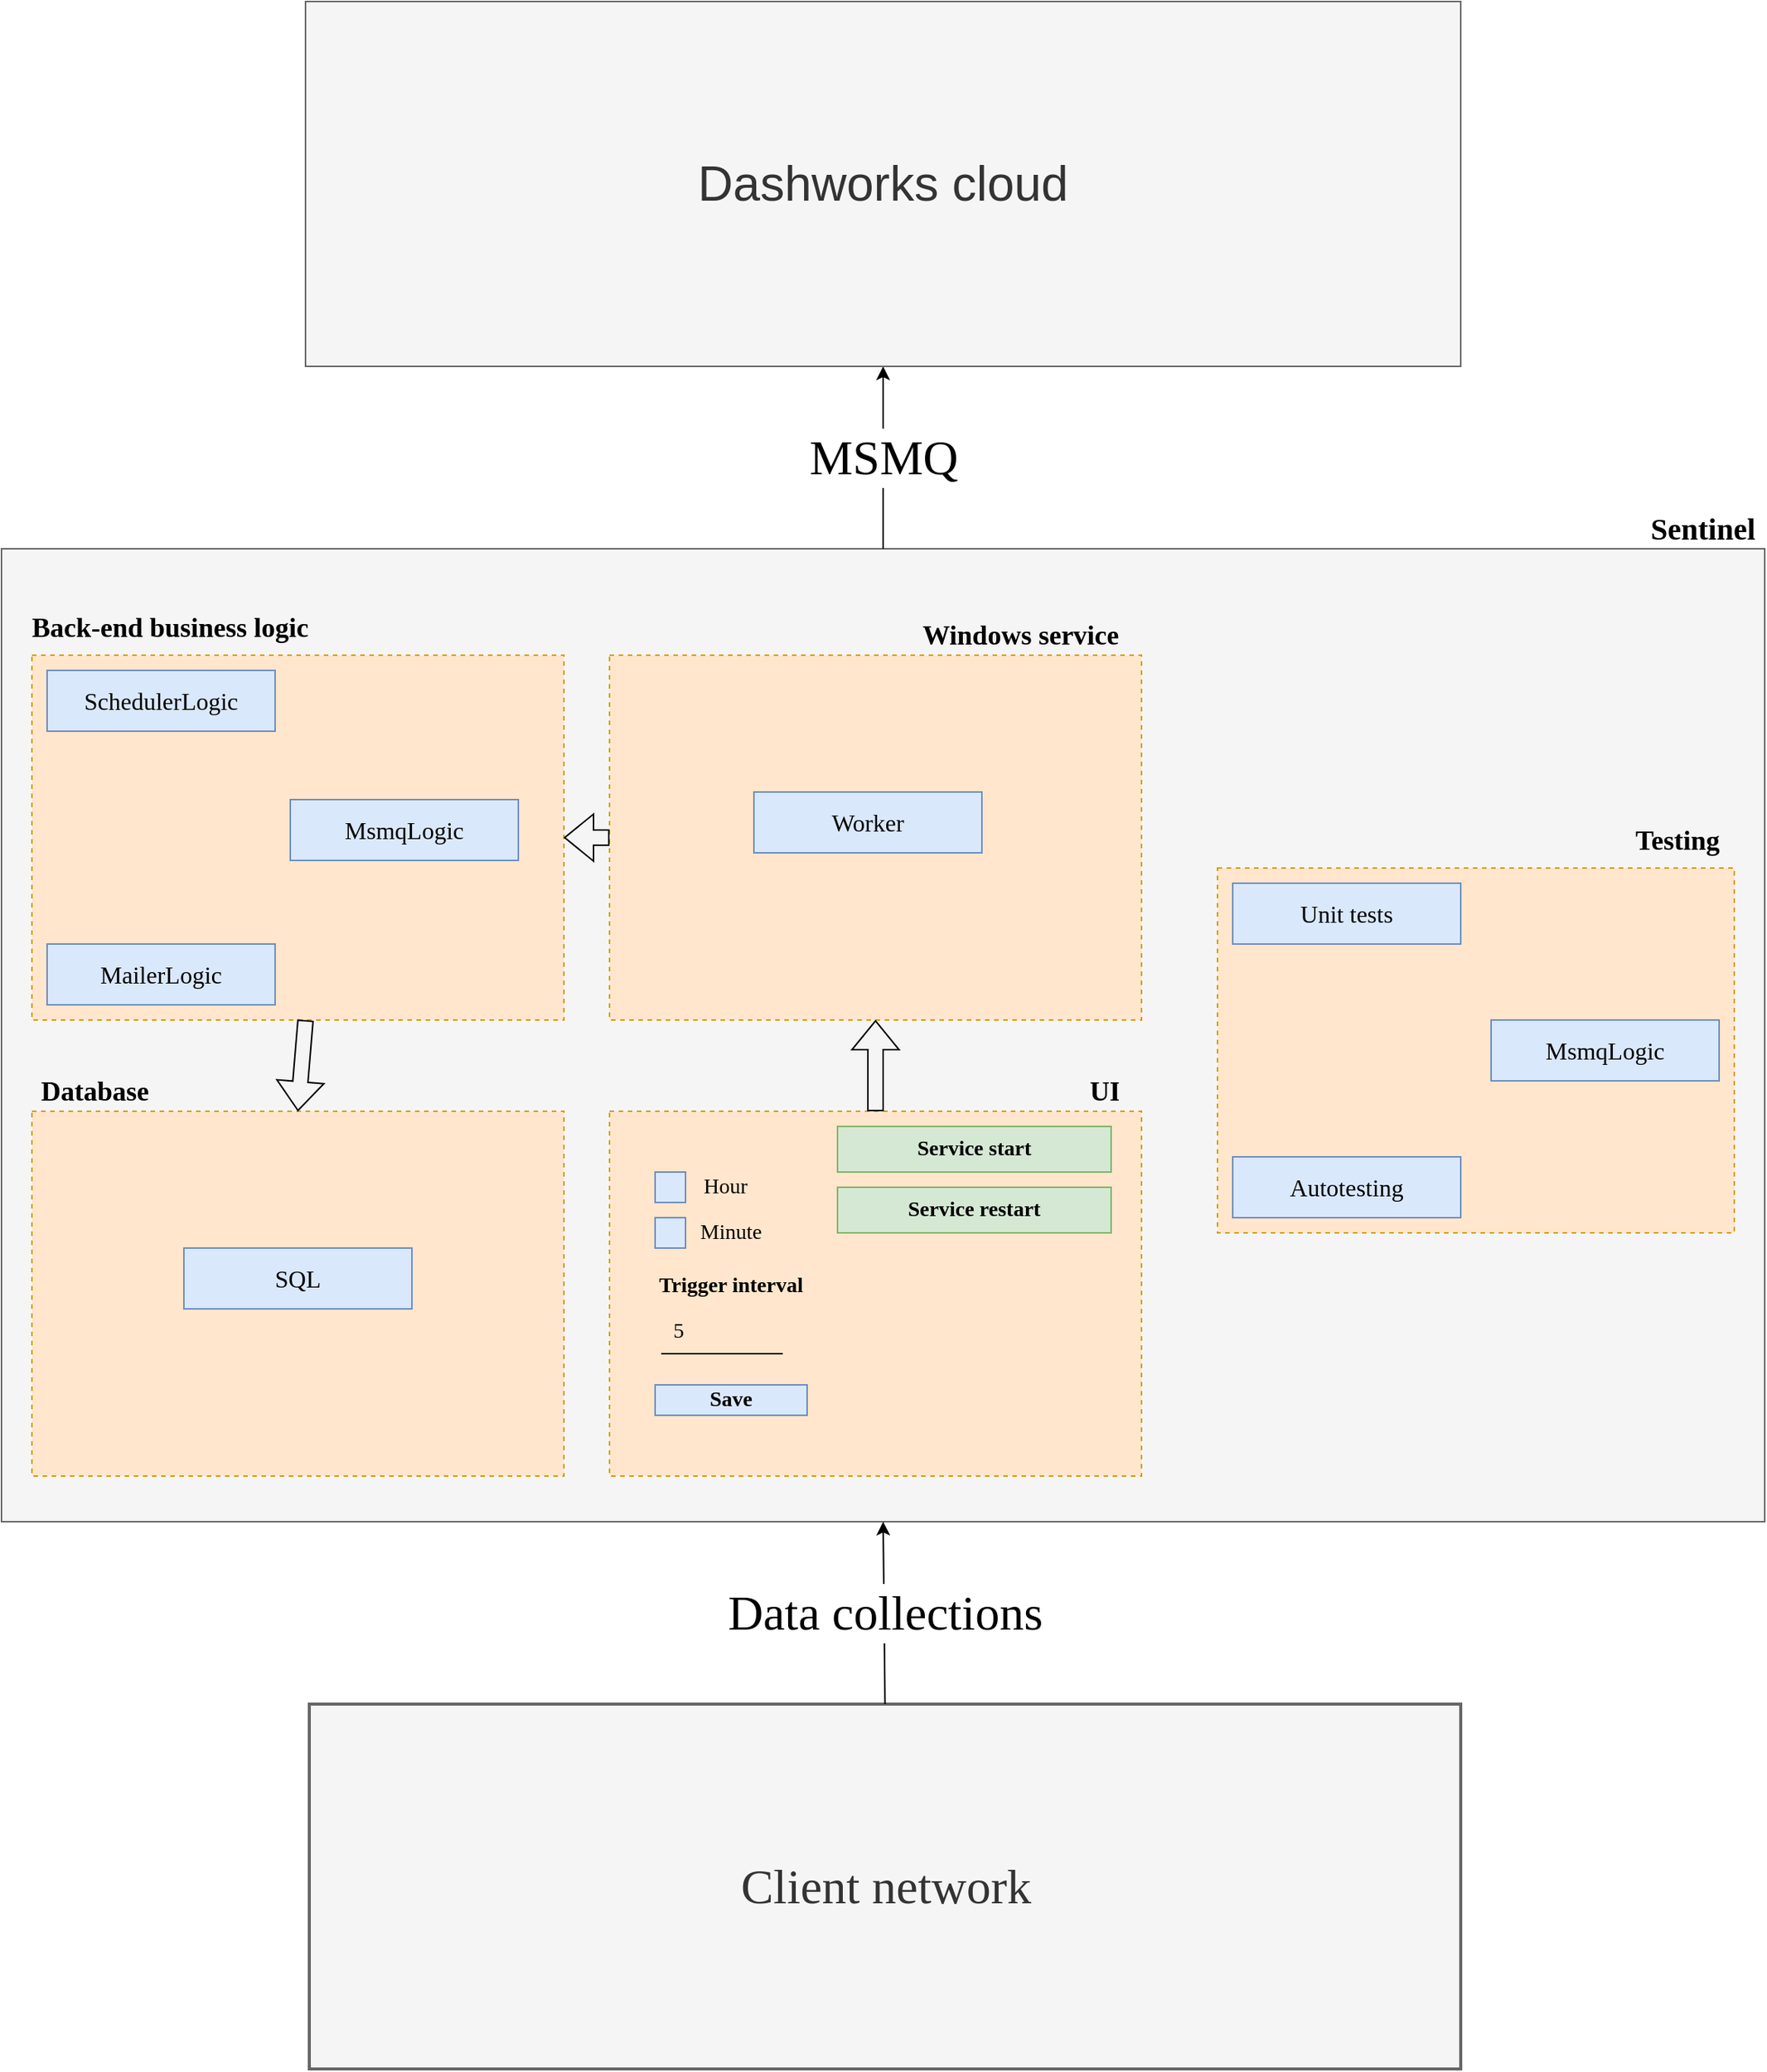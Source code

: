 <mxfile version="15.9.6" type="github">
  <diagram id="Xh3EPSXuHTYtJEzt5ljR" name="Page-1">
    <mxGraphModel dx="1357" dy="1861" grid="1" gridSize="10" guides="1" tooltips="1" connect="1" arrows="1" fold="1" page="1" pageScale="1" pageWidth="827" pageHeight="1169" math="0" shadow="0">
      <root>
        <mxCell id="0" />
        <mxCell id="1" parent="0" />
        <mxCell id="5Qg1B5x5Rtl6GvGFXqsn-2" value="" style="rounded=0;whiteSpace=wrap;html=1;fillColor=#f5f5f5;fontColor=#333333;strokeColor=#666666;" parent="1" vertex="1">
          <mxGeometry x="40" y="-40" width="1160" height="640" as="geometry" />
        </mxCell>
        <mxCell id="5Qg1B5x5Rtl6GvGFXqsn-3" value="" style="rounded=0;whiteSpace=wrap;html=1;fontFamily=Times New Roman;" parent="1" vertex="1">
          <mxGeometry x="80" y="50" width="120" height="200" as="geometry" />
        </mxCell>
        <mxCell id="5Qg1B5x5Rtl6GvGFXqsn-11" value="" style="rounded=0;whiteSpace=wrap;html=1;fontFamily=Times New Roman;" parent="1" vertex="1">
          <mxGeometry x="260" y="50" width="120" height="200" as="geometry" />
        </mxCell>
        <mxCell id="5Qg1B5x5Rtl6GvGFXqsn-114" value="Sentinel" style="text;strokeColor=none;fillColor=none;align=left;verticalAlign=middle;spacingLeft=4;spacingRight=4;overflow=hidden;points=[[0,0.5],[1,0.5]];portConstraint=eastwest;rotatable=0;fontFamily=Times New Roman;fontSize=20;fontStyle=1" parent="1" vertex="1">
          <mxGeometry x="1119" y="-70" width="81" height="30" as="geometry" />
        </mxCell>
        <mxCell id="5Qg1B5x5Rtl6GvGFXqsn-115" value="UI" style="text;strokeColor=none;fillColor=none;align=left;verticalAlign=middle;spacingLeft=4;spacingRight=4;overflow=hidden;points=[[0,0.5],[1,0.5]];portConstraint=eastwest;rotatable=0;fontFamily=Times New Roman;fontSize=18;fontStyle=1" parent="1" vertex="1">
          <mxGeometry x="750" y="300" width="30" height="30" as="geometry" />
        </mxCell>
        <mxCell id="5Qg1B5x5Rtl6GvGFXqsn-116" value="Back-end business logic " style="text;strokeColor=none;fillColor=none;align=left;verticalAlign=middle;spacingLeft=4;spacingRight=4;overflow=hidden;points=[[0,0.5],[1,0.5]];portConstraint=eastwest;rotatable=0;fontFamily=Times New Roman;fontSize=18;fontStyle=1" parent="1" vertex="1">
          <mxGeometry x="54" y="-5" width="216" height="30" as="geometry" />
        </mxCell>
        <mxCell id="5Qg1B5x5Rtl6GvGFXqsn-118" value="" style="rounded=0;whiteSpace=wrap;html=1;fontFamily=Times New Roman;fontSize=18;strokeWidth=1;dashed=1;fillColor=#ffe6cc;strokeColor=#d79b00;" parent="1" vertex="1">
          <mxGeometry x="60" y="30" width="350" height="240" as="geometry" />
        </mxCell>
        <mxCell id="5Qg1B5x5Rtl6GvGFXqsn-144" value="" style="endArrow=classic;html=1;rounded=0;fontFamily=Times New Roman;fontSize=32;entryX=0.5;entryY=1;entryDx=0;entryDy=0;exitX=0.5;exitY=0;exitDx=0;exitDy=0;" parent="1" edge="1" target="5Qg1B5x5Rtl6GvGFXqsn-155" source="5Qg1B5x5Rtl6GvGFXqsn-2">
          <mxGeometry relative="1" as="geometry">
            <mxPoint x="414" y="-50" as="sourcePoint" />
            <mxPoint x="414" y="-240" as="targetPoint" />
          </mxGeometry>
        </mxCell>
        <mxCell id="5Qg1B5x5Rtl6GvGFXqsn-145" value="MSMQ" style="edgeLabel;resizable=0;html=1;align=center;verticalAlign=middle;dashed=1;fontFamily=Times New Roman;fontSize=32;strokeWidth=2;" parent="5Qg1B5x5Rtl6GvGFXqsn-144" connectable="0" vertex="1">
          <mxGeometry relative="1" as="geometry" />
        </mxCell>
        <mxCell id="5Qg1B5x5Rtl6GvGFXqsn-148" value="Client network" style="rounded=0;whiteSpace=wrap;html=1;fontFamily=Times New Roman;fontSize=32;strokeWidth=2;fillColor=#f5f5f5;fontColor=#333333;strokeColor=#666666;" parent="1" vertex="1">
          <mxGeometry x="242.5" y="720" width="757.5" height="240" as="geometry" />
        </mxCell>
        <mxCell id="5Qg1B5x5Rtl6GvGFXqsn-149" value="" style="endArrow=classic;html=1;rounded=0;fontFamily=Times New Roman;fontSize=32;entryX=0.5;entryY=1;entryDx=0;entryDy=0;exitX=0.5;exitY=0;exitDx=0;exitDy=0;" parent="1" source="5Qg1B5x5Rtl6GvGFXqsn-148" target="5Qg1B5x5Rtl6GvGFXqsn-2" edge="1">
          <mxGeometry relative="1" as="geometry">
            <mxPoint x="400" y="450" as="sourcePoint" />
            <mxPoint x="560" y="450" as="targetPoint" />
          </mxGeometry>
        </mxCell>
        <mxCell id="5Qg1B5x5Rtl6GvGFXqsn-150" value="Data collections" style="edgeLabel;resizable=0;html=1;align=center;verticalAlign=middle;fontFamily=Times New Roman;fontSize=32;strokeWidth=2;" parent="5Qg1B5x5Rtl6GvGFXqsn-149" connectable="0" vertex="1">
          <mxGeometry relative="1" as="geometry" />
        </mxCell>
        <mxCell id="5Qg1B5x5Rtl6GvGFXqsn-155" value="Dashworks cloud" style="rounded=0;whiteSpace=wrap;html=1;fontSize=32;fillColor=#f5f5f5;fontColor=#333333;strokeColor=#666666;" parent="1" vertex="1">
          <mxGeometry x="240" y="-400" width="760" height="240" as="geometry" />
        </mxCell>
        <mxCell id="sjqZ1okJGAsFbaf3YIpp-2" value="SchedulerLogic" style="rounded=0;whiteSpace=wrap;html=1;fontFamily=Times New Roman;fontSize=16;fillColor=#dae8fc;strokeColor=#6c8ebf;" vertex="1" parent="1">
          <mxGeometry x="70" y="40" width="150" height="40" as="geometry" />
        </mxCell>
        <mxCell id="sjqZ1okJGAsFbaf3YIpp-3" value="MsmqLogic" style="rounded=0;whiteSpace=wrap;html=1;fontFamily=Times New Roman;fontSize=16;fillColor=#dae8fc;strokeColor=#6c8ebf;" vertex="1" parent="1">
          <mxGeometry x="230" y="125" width="150" height="40" as="geometry" />
        </mxCell>
        <mxCell id="sjqZ1okJGAsFbaf3YIpp-4" value="MailerLogic" style="rounded=0;whiteSpace=wrap;html=1;fontFamily=Times New Roman;fontSize=16;fillColor=#dae8fc;strokeColor=#6c8ebf;" vertex="1" parent="1">
          <mxGeometry x="70" y="220" width="150" height="40" as="geometry" />
        </mxCell>
        <mxCell id="sjqZ1okJGAsFbaf3YIpp-5" value="" style="rounded=0;whiteSpace=wrap;html=1;fontFamily=Times New Roman;fontSize=18;strokeWidth=1;dashed=1;fillColor=#ffe6cc;strokeColor=#d79b00;" vertex="1" parent="1">
          <mxGeometry x="440" y="30" width="350" height="240" as="geometry" />
        </mxCell>
        <mxCell id="sjqZ1okJGAsFbaf3YIpp-6" value="Windows service" style="text;strokeColor=none;fillColor=none;align=left;verticalAlign=middle;spacingLeft=4;spacingRight=4;overflow=hidden;points=[[0,0.5],[1,0.5]];portConstraint=eastwest;rotatable=0;fontFamily=Times New Roman;fontSize=18;fontStyle=1" vertex="1" parent="1">
          <mxGeometry x="640" width="140" height="30" as="geometry" />
        </mxCell>
        <mxCell id="sjqZ1okJGAsFbaf3YIpp-7" value="Worker" style="rounded=0;whiteSpace=wrap;html=1;fontFamily=Times New Roman;fontSize=16;fillColor=#dae8fc;strokeColor=#6c8ebf;" vertex="1" parent="1">
          <mxGeometry x="535" y="120" width="150" height="40" as="geometry" />
        </mxCell>
        <mxCell id="sjqZ1okJGAsFbaf3YIpp-8" value="" style="rounded=0;whiteSpace=wrap;html=1;fontFamily=Times New Roman;fontSize=18;strokeWidth=1;dashed=1;fillColor=#ffe6cc;strokeColor=#d79b00;" vertex="1" parent="1">
          <mxGeometry x="60" y="330" width="350" height="240" as="geometry" />
        </mxCell>
        <mxCell id="sjqZ1okJGAsFbaf3YIpp-9" value="Database" style="text;strokeColor=none;fillColor=none;align=left;verticalAlign=middle;spacingLeft=4;spacingRight=4;overflow=hidden;points=[[0,0.5],[1,0.5]];portConstraint=eastwest;rotatable=0;fontFamily=Times New Roman;fontSize=18;fontStyle=1" vertex="1" parent="1">
          <mxGeometry x="60" y="300" width="216" height="30" as="geometry" />
        </mxCell>
        <mxCell id="sjqZ1okJGAsFbaf3YIpp-10" value="SQL" style="rounded=0;whiteSpace=wrap;html=1;fontFamily=Times New Roman;fontSize=16;fillColor=#dae8fc;strokeColor=#6c8ebf;" vertex="1" parent="1">
          <mxGeometry x="160" y="420" width="150" height="40" as="geometry" />
        </mxCell>
        <mxCell id="sjqZ1okJGAsFbaf3YIpp-14" value="" style="rounded=0;whiteSpace=wrap;html=1;fontFamily=Times New Roman;fontSize=18;strokeWidth=1;dashed=1;fillColor=#ffe6cc;strokeColor=#d79b00;" vertex="1" parent="1">
          <mxGeometry x="840" y="170" width="340" height="240" as="geometry" />
        </mxCell>
        <mxCell id="sjqZ1okJGAsFbaf3YIpp-26" value="" style="shape=flexArrow;endArrow=classic;html=1;rounded=0;exitX=0;exitY=0.5;exitDx=0;exitDy=0;" edge="1" parent="1" source="sjqZ1okJGAsFbaf3YIpp-5" target="5Qg1B5x5Rtl6GvGFXqsn-118">
          <mxGeometry width="50" height="50" relative="1" as="geometry">
            <mxPoint x="310" y="250" as="sourcePoint" />
            <mxPoint x="360" y="200" as="targetPoint" />
          </mxGeometry>
        </mxCell>
        <mxCell id="sjqZ1okJGAsFbaf3YIpp-27" value="" style="shape=flexArrow;endArrow=classic;html=1;rounded=0;entryX=0.5;entryY=0;entryDx=0;entryDy=0;" edge="1" parent="1" target="sjqZ1okJGAsFbaf3YIpp-8">
          <mxGeometry width="50" height="50" relative="1" as="geometry">
            <mxPoint x="240" y="270" as="sourcePoint" />
            <mxPoint x="360" y="200" as="targetPoint" />
          </mxGeometry>
        </mxCell>
        <mxCell id="sjqZ1okJGAsFbaf3YIpp-34" value="Testing" style="text;strokeColor=none;fillColor=none;align=left;verticalAlign=middle;spacingLeft=4;spacingRight=4;overflow=hidden;points=[[0,0.5],[1,0.5]];portConstraint=eastwest;rotatable=0;fontFamily=Times New Roman;fontSize=18;fontStyle=1" vertex="1" parent="1">
          <mxGeometry x="1109" y="135" width="70" height="30" as="geometry" />
        </mxCell>
        <mxCell id="sjqZ1okJGAsFbaf3YIpp-35" value="Unit tests" style="rounded=0;whiteSpace=wrap;html=1;fontFamily=Times New Roman;fontSize=16;fillColor=#dae8fc;strokeColor=#6c8ebf;" vertex="1" parent="1">
          <mxGeometry x="850" y="180" width="150" height="40" as="geometry" />
        </mxCell>
        <mxCell id="sjqZ1okJGAsFbaf3YIpp-36" value="MsmqLogic" style="rounded=0;whiteSpace=wrap;html=1;fontFamily=Times New Roman;fontSize=16;fillColor=#dae8fc;strokeColor=#6c8ebf;" vertex="1" parent="1">
          <mxGeometry x="1020" y="270" width="150" height="40" as="geometry" />
        </mxCell>
        <mxCell id="sjqZ1okJGAsFbaf3YIpp-37" value="Autotesting" style="rounded=0;whiteSpace=wrap;html=1;fontFamily=Times New Roman;fontSize=16;fillColor=#dae8fc;strokeColor=#6c8ebf;" vertex="1" parent="1">
          <mxGeometry x="850" y="360" width="150" height="40" as="geometry" />
        </mxCell>
        <mxCell id="sjqZ1okJGAsFbaf3YIpp-39" value="" style="rounded=0;whiteSpace=wrap;html=1;fontFamily=Times New Roman;fontSize=14;strokeWidth=1;fillColor=#ffe6cc;strokeColor=#d79b00;dashed=1;" vertex="1" parent="1">
          <mxGeometry x="440" y="330" width="350" height="240" as="geometry" />
        </mxCell>
        <mxCell id="sjqZ1okJGAsFbaf3YIpp-40" value="Trigger interval" style="text;html=1;strokeColor=none;fillColor=none;align=center;verticalAlign=middle;whiteSpace=wrap;rounded=0;fontFamily=Times New Roman;fontSize=14;fontStyle=1" vertex="1" parent="1">
          <mxGeometry x="450" y="430" width="140" height="30" as="geometry" />
        </mxCell>
        <mxCell id="sjqZ1okJGAsFbaf3YIpp-41" value="" style="endArrow=none;html=1;rounded=0;fontFamily=Times New Roman;fontSize=14;" edge="1" parent="1">
          <mxGeometry width="50" height="50" relative="1" as="geometry">
            <mxPoint x="474" y="489.5" as="sourcePoint" />
            <mxPoint x="554.0" y="489.5" as="targetPoint" />
            <Array as="points">
              <mxPoint x="510" y="489.5" />
            </Array>
          </mxGeometry>
        </mxCell>
        <mxCell id="sjqZ1okJGAsFbaf3YIpp-42" value="5" style="text;html=1;strokeColor=none;fillColor=none;align=left;verticalAlign=middle;whiteSpace=wrap;rounded=0;fontFamily=Times New Roman;fontSize=14;" vertex="1" parent="1">
          <mxGeometry x="480" y="460" width="20" height="30" as="geometry" />
        </mxCell>
        <mxCell id="sjqZ1okJGAsFbaf3YIpp-43" value="Hour" style="text;html=1;strokeColor=none;fillColor=none;align=left;verticalAlign=middle;whiteSpace=wrap;rounded=0;fontFamily=Times New Roman;fontSize=14;" vertex="1" parent="1">
          <mxGeometry x="500" y="370" width="40" height="20" as="geometry" />
        </mxCell>
        <mxCell id="sjqZ1okJGAsFbaf3YIpp-44" value="" style="whiteSpace=wrap;html=1;aspect=fixed;fontFamily=Times New Roman;fontSize=14;strokeWidth=1;fillColor=#dae8fc;strokeColor=#6c8ebf;" vertex="1" parent="1">
          <mxGeometry x="470" y="370" width="20" height="20" as="geometry" />
        </mxCell>
        <mxCell id="sjqZ1okJGAsFbaf3YIpp-45" value="" style="whiteSpace=wrap;html=1;aspect=fixed;fontFamily=Times New Roman;fontSize=14;strokeWidth=1;fillColor=#dae8fc;strokeColor=#6c8ebf;" vertex="1" parent="1">
          <mxGeometry x="470" y="400" width="20" height="20" as="geometry" />
        </mxCell>
        <mxCell id="sjqZ1okJGAsFbaf3YIpp-46" value="Minute" style="text;html=1;strokeColor=none;fillColor=none;align=center;verticalAlign=middle;whiteSpace=wrap;rounded=0;fontFamily=Times New Roman;fontSize=14;" vertex="1" parent="1">
          <mxGeometry x="500" y="400" width="40" height="20" as="geometry" />
        </mxCell>
        <mxCell id="sjqZ1okJGAsFbaf3YIpp-47" value="Save" style="rounded=0;whiteSpace=wrap;html=1;fontFamily=Times New Roman;fontSize=14;strokeWidth=1;fontStyle=1;fillColor=#dae8fc;strokeColor=#6c8ebf;" vertex="1" parent="1">
          <mxGeometry x="470" y="510" width="100" height="20" as="geometry" />
        </mxCell>
        <mxCell id="sjqZ1okJGAsFbaf3YIpp-48" value="Service start" style="rounded=0;whiteSpace=wrap;html=1;fontFamily=Times New Roman;fontSize=14;strokeWidth=1;fontStyle=1;fillColor=#d5e8d4;strokeColor=#82b366;" vertex="1" parent="1">
          <mxGeometry x="590" y="340" width="180" height="30" as="geometry" />
        </mxCell>
        <mxCell id="sjqZ1okJGAsFbaf3YIpp-49" value="Service restart" style="rounded=0;whiteSpace=wrap;html=1;fontFamily=Times New Roman;fontSize=14;strokeWidth=1;fontStyle=1;fillColor=#d5e8d4;strokeColor=#82b366;" vertex="1" parent="1">
          <mxGeometry x="590" y="380" width="180" height="30" as="geometry" />
        </mxCell>
        <mxCell id="sjqZ1okJGAsFbaf3YIpp-50" value="" style="shape=flexArrow;endArrow=classic;html=1;rounded=0;exitX=0.5;exitY=0;exitDx=0;exitDy=0;entryX=0.5;entryY=1;entryDx=0;entryDy=0;" edge="1" parent="1" source="sjqZ1okJGAsFbaf3YIpp-39" target="sjqZ1okJGAsFbaf3YIpp-5">
          <mxGeometry width="50" height="50" relative="1" as="geometry">
            <mxPoint x="460" y="210" as="sourcePoint" />
            <mxPoint x="510" y="160" as="targetPoint" />
          </mxGeometry>
        </mxCell>
      </root>
    </mxGraphModel>
  </diagram>
</mxfile>
